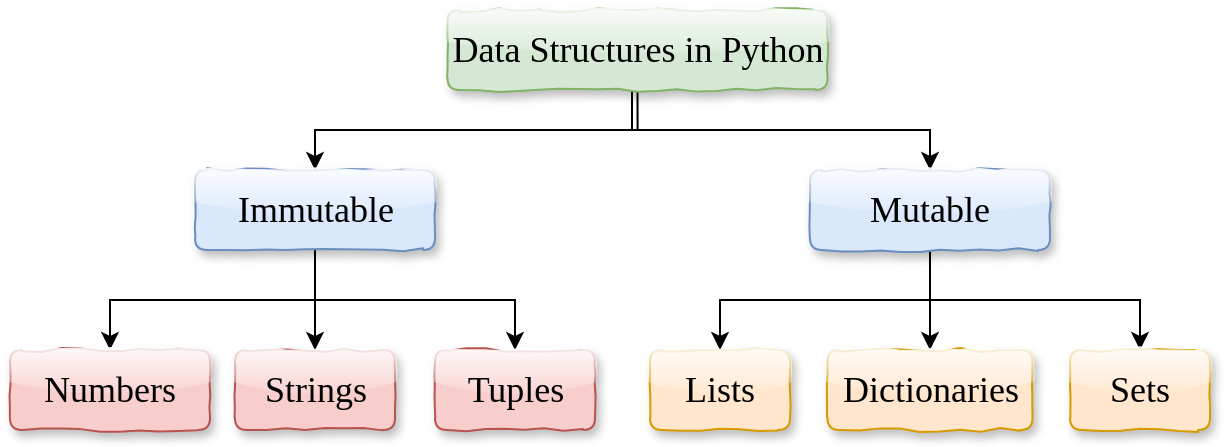 <mxfile version="12.5.3" type="device"><diagram id="C5RBs43oDa-KdzZeNtuy" name="Page-1"><mxGraphModel dx="902" dy="680" grid="1" gridSize="10" guides="1" tooltips="1" connect="1" arrows="1" fold="1" page="1" pageScale="1" pageWidth="827" pageHeight="1169" math="0" shadow="0"><root><mxCell id="WIyWlLk6GJQsqaUBKTNV-0"/><mxCell id="WIyWlLk6GJQsqaUBKTNV-1" parent="WIyWlLk6GJQsqaUBKTNV-0"/><mxCell id="1E6wOdmbzQjAXRQ0p-RR-12" style="edgeStyle=orthogonalEdgeStyle;rounded=0;orthogonalLoop=1;jettySize=auto;html=1;exitX=0.5;exitY=1;exitDx=0;exitDy=0;entryX=0.5;entryY=0;entryDx=0;entryDy=0;fontFamily=Garamond;fontSize=18;" parent="WIyWlLk6GJQsqaUBKTNV-1" source="WIyWlLk6GJQsqaUBKTNV-3" target="WIyWlLk6GJQsqaUBKTNV-12" edge="1"><mxGeometry relative="1" as="geometry"><Array as="points"><mxPoint x="321" y="140"/><mxPoint x="470" y="140"/></Array></mxGeometry></mxCell><mxCell id="1E6wOdmbzQjAXRQ0p-RR-13" style="edgeStyle=orthogonalEdgeStyle;rounded=0;orthogonalLoop=1;jettySize=auto;html=1;exitX=0.5;exitY=1;exitDx=0;exitDy=0;entryX=0.5;entryY=0;entryDx=0;entryDy=0;fontFamily=Garamond;fontSize=18;" parent="WIyWlLk6GJQsqaUBKTNV-1" source="WIyWlLk6GJQsqaUBKTNV-3" target="WIyWlLk6GJQsqaUBKTNV-7" edge="1"><mxGeometry relative="1" as="geometry"/></mxCell><mxCell id="WIyWlLk6GJQsqaUBKTNV-3" value="Data Structures in Python" style="rounded=1;whiteSpace=wrap;html=1;fontSize=18;glass=1;strokeWidth=1;shadow=1;fontFamily=Garamond;fillColor=#d5e8d4;strokeColor=#82b366;comic=1;" parent="WIyWlLk6GJQsqaUBKTNV-1" vertex="1"><mxGeometry x="228.75" y="80" width="190" height="40" as="geometry"/></mxCell><mxCell id="1E6wOdmbzQjAXRQ0p-RR-15" style="edgeStyle=orthogonalEdgeStyle;rounded=0;orthogonalLoop=1;jettySize=auto;html=1;exitX=0.5;exitY=1;exitDx=0;exitDy=0;entryX=0.5;entryY=0;entryDx=0;entryDy=0;fontFamily=Garamond;fontSize=18;" parent="WIyWlLk6GJQsqaUBKTNV-1" source="WIyWlLk6GJQsqaUBKTNV-7" target="1E6wOdmbzQjAXRQ0p-RR-5" edge="1"><mxGeometry relative="1" as="geometry"/></mxCell><mxCell id="1E6wOdmbzQjAXRQ0p-RR-17" style="edgeStyle=orthogonalEdgeStyle;rounded=0;orthogonalLoop=1;jettySize=auto;html=1;exitX=0.5;exitY=1;exitDx=0;exitDy=0;entryX=0.5;entryY=0;entryDx=0;entryDy=0;fontFamily=Garamond;fontSize=18;" parent="WIyWlLk6GJQsqaUBKTNV-1" source="WIyWlLk6GJQsqaUBKTNV-7" target="WIyWlLk6GJQsqaUBKTNV-11" edge="1"><mxGeometry relative="1" as="geometry"/></mxCell><mxCell id="1E6wOdmbzQjAXRQ0p-RR-18" style="edgeStyle=orthogonalEdgeStyle;rounded=0;orthogonalLoop=1;jettySize=auto;html=1;exitX=0.5;exitY=1;exitDx=0;exitDy=0;entryX=0.5;entryY=0;entryDx=0;entryDy=0;fontFamily=Garamond;fontSize=18;" parent="WIyWlLk6GJQsqaUBKTNV-1" source="WIyWlLk6GJQsqaUBKTNV-7" target="1E6wOdmbzQjAXRQ0p-RR-6" edge="1"><mxGeometry relative="1" as="geometry"/></mxCell><mxCell id="WIyWlLk6GJQsqaUBKTNV-7" value="Immutable" style="rounded=1;whiteSpace=wrap;html=1;fontSize=18;glass=1;strokeWidth=1;shadow=1;fontFamily=Garamond;fillColor=#dae8fc;strokeColor=#6c8ebf;comic=1;" parent="WIyWlLk6GJQsqaUBKTNV-1" vertex="1"><mxGeometry x="102.5" y="160" width="120" height="40" as="geometry"/></mxCell><mxCell id="WIyWlLk6GJQsqaUBKTNV-11" value="Numbers" style="rounded=1;whiteSpace=wrap;html=1;fontSize=18;glass=1;strokeWidth=1;shadow=1;fontFamily=Garamond;fillColor=#f8cecc;strokeColor=#b85450;comic=1;" parent="WIyWlLk6GJQsqaUBKTNV-1" vertex="1"><mxGeometry x="10" y="250" width="100" height="40" as="geometry"/></mxCell><mxCell id="1E6wOdmbzQjAXRQ0p-RR-19" style="edgeStyle=orthogonalEdgeStyle;rounded=0;orthogonalLoop=1;jettySize=auto;html=1;exitX=0.5;exitY=1;exitDx=0;exitDy=0;entryX=0.5;entryY=0;entryDx=0;entryDy=0;fontFamily=Garamond;fontSize=18;" parent="WIyWlLk6GJQsqaUBKTNV-1" source="WIyWlLk6GJQsqaUBKTNV-12" target="1E6wOdmbzQjAXRQ0p-RR-9" edge="1"><mxGeometry relative="1" as="geometry"/></mxCell><mxCell id="1E6wOdmbzQjAXRQ0p-RR-20" style="edgeStyle=orthogonalEdgeStyle;rounded=0;orthogonalLoop=1;jettySize=auto;html=1;exitX=0.5;exitY=1;exitDx=0;exitDy=0;entryX=0.5;entryY=0;entryDx=0;entryDy=0;fontFamily=Garamond;fontSize=18;" parent="WIyWlLk6GJQsqaUBKTNV-1" source="WIyWlLk6GJQsqaUBKTNV-12" target="1E6wOdmbzQjAXRQ0p-RR-7" edge="1"><mxGeometry relative="1" as="geometry"/></mxCell><mxCell id="1E6wOdmbzQjAXRQ0p-RR-21" style="edgeStyle=orthogonalEdgeStyle;rounded=0;orthogonalLoop=1;jettySize=auto;html=1;exitX=0.5;exitY=1;exitDx=0;exitDy=0;entryX=0.5;entryY=0;entryDx=0;entryDy=0;fontFamily=Garamond;fontSize=18;" parent="WIyWlLk6GJQsqaUBKTNV-1" source="WIyWlLk6GJQsqaUBKTNV-12" target="1E6wOdmbzQjAXRQ0p-RR-10" edge="1"><mxGeometry relative="1" as="geometry"/></mxCell><mxCell id="WIyWlLk6GJQsqaUBKTNV-12" value="Mutable" style="rounded=1;whiteSpace=wrap;html=1;fontSize=18;glass=1;strokeWidth=1;shadow=1;fontFamily=Garamond;fillColor=#dae8fc;strokeColor=#6c8ebf;comic=1;" parent="WIyWlLk6GJQsqaUBKTNV-1" vertex="1"><mxGeometry x="410" y="160" width="120" height="40" as="geometry"/></mxCell><mxCell id="1E6wOdmbzQjAXRQ0p-RR-5" value="Strings" style="rounded=1;whiteSpace=wrap;html=1;fontSize=18;glass=1;strokeWidth=1;shadow=1;fontFamily=Garamond;fillColor=#f8cecc;strokeColor=#b85450;comic=1;" parent="WIyWlLk6GJQsqaUBKTNV-1" vertex="1"><mxGeometry x="122.5" y="250" width="80" height="40" as="geometry"/></mxCell><mxCell id="1E6wOdmbzQjAXRQ0p-RR-6" value="Tuples" style="rounded=1;whiteSpace=wrap;html=1;fontSize=18;glass=1;strokeWidth=1;shadow=1;fontFamily=Garamond;fillColor=#f8cecc;strokeColor=#b85450;comic=1;" parent="WIyWlLk6GJQsqaUBKTNV-1" vertex="1"><mxGeometry x="222.5" y="250" width="80" height="40" as="geometry"/></mxCell><mxCell id="1E6wOdmbzQjAXRQ0p-RR-7" value="Lists" style="rounded=1;whiteSpace=wrap;html=1;fontSize=18;glass=1;strokeWidth=1;shadow=1;fontFamily=Garamond;fillColor=#ffe6cc;strokeColor=#d79b00;comic=1;" parent="WIyWlLk6GJQsqaUBKTNV-1" vertex="1"><mxGeometry x="330" y="250" width="70" height="40" as="geometry"/></mxCell><mxCell id="1E6wOdmbzQjAXRQ0p-RR-9" value="Dictionaries" style="rounded=1;whiteSpace=wrap;html=1;fontSize=18;glass=1;strokeWidth=1;shadow=1;fontFamily=Garamond;fillColor=#ffe6cc;strokeColor=#d79b00;comic=1;" parent="WIyWlLk6GJQsqaUBKTNV-1" vertex="1"><mxGeometry x="418.75" y="250" width="102.5" height="40" as="geometry"/></mxCell><mxCell id="1E6wOdmbzQjAXRQ0p-RR-10" value="Sets" style="rounded=1;whiteSpace=wrap;html=1;fontSize=18;glass=1;strokeWidth=1;shadow=1;fontFamily=Garamond;fillColor=#ffe6cc;strokeColor=#d79b00;comic=1;" parent="WIyWlLk6GJQsqaUBKTNV-1" vertex="1"><mxGeometry x="540" y="250" width="70" height="40" as="geometry"/></mxCell></root></mxGraphModel></diagram></mxfile>
